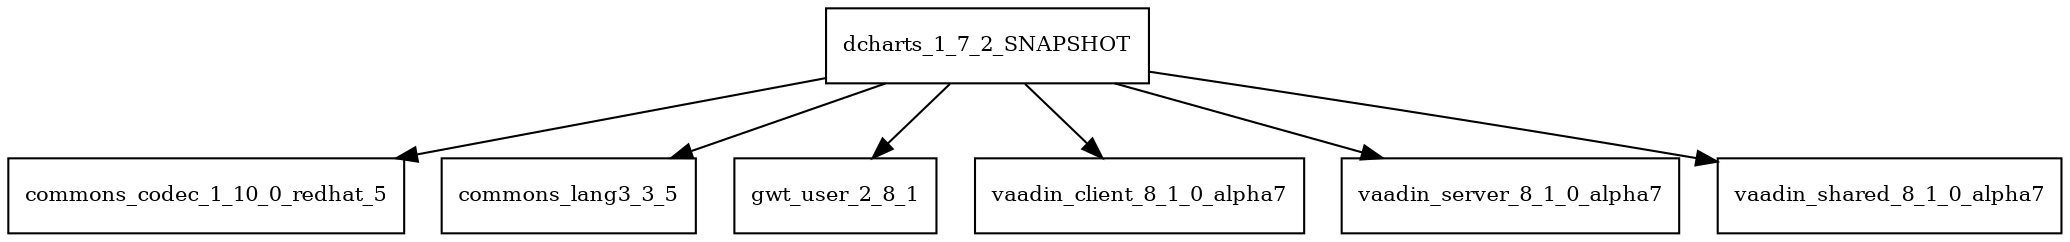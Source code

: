 digraph dcharts_1_7_2_SNAPSHOT_dependencies {
  node [shape = box, fontsize=10.0];
  dcharts_1_7_2_SNAPSHOT -> commons_codec_1_10_0_redhat_5;
  dcharts_1_7_2_SNAPSHOT -> commons_lang3_3_5;
  dcharts_1_7_2_SNAPSHOT -> gwt_user_2_8_1;
  dcharts_1_7_2_SNAPSHOT -> vaadin_client_8_1_0_alpha7;
  dcharts_1_7_2_SNAPSHOT -> vaadin_server_8_1_0_alpha7;
  dcharts_1_7_2_SNAPSHOT -> vaadin_shared_8_1_0_alpha7;
}
